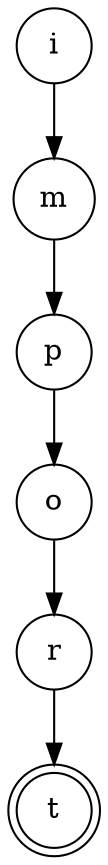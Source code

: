 digraph {   
    node [shape = doublecircle, color = black] t ;
    node [shape = circle];
    node [color= black];
    i -> m -> p -> o -> r -> t;	
}